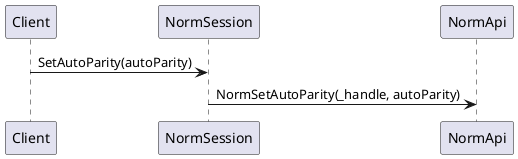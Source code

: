 @startuml
Client -> NormSession : SetAutoParity(autoParity)
NormSession -> NormApi : NormSetAutoParity(_handle, autoParity)
@enduml